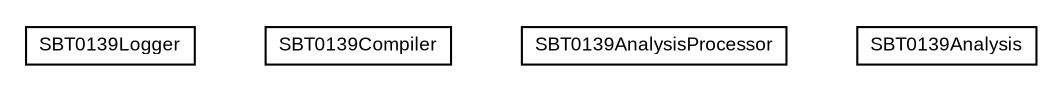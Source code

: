 #!/usr/local/bin/dot
#
# Class diagram 
# Generated by UMLGraph version R5_6-24-gf6e263 (http://www.umlgraph.org/)
#

digraph G {
	edge [fontname="arial",fontsize=10,labelfontname="arial",labelfontsize=10];
	node [fontname="arial",fontsize=10,shape=plaintext];
	nodesep=0.25;
	ranksep=0.5;
	// com.google.code.sbt.compiler.sbt0139.SBT0139Logger
	c0 [label=<<table title="com.google.code.sbt.compiler.sbt0139.SBT0139Logger" border="0" cellborder="1" cellspacing="0" cellpadding="2" port="p" href="./SBT0139Logger.html">
		<tr><td><table border="0" cellspacing="0" cellpadding="1">
<tr><td align="center" balign="center"> SBT0139Logger </td></tr>
		</table></td></tr>
		</table>>, URL="./SBT0139Logger.html", fontname="arial", fontcolor="black", fontsize=9.0];
	// com.google.code.sbt.compiler.sbt0139.SBT0139Compiler
	c1 [label=<<table title="com.google.code.sbt.compiler.sbt0139.SBT0139Compiler" border="0" cellborder="1" cellspacing="0" cellpadding="2" port="p" href="./SBT0139Compiler.html">
		<tr><td><table border="0" cellspacing="0" cellpadding="1">
<tr><td align="center" balign="center"> SBT0139Compiler </td></tr>
		</table></td></tr>
		</table>>, URL="./SBT0139Compiler.html", fontname="arial", fontcolor="black", fontsize=9.0];
	// com.google.code.sbt.compiler.sbt0139.SBT0139AnalysisProcessor
	c2 [label=<<table title="com.google.code.sbt.compiler.sbt0139.SBT0139AnalysisProcessor" border="0" cellborder="1" cellspacing="0" cellpadding="2" port="p" href="./SBT0139AnalysisProcessor.html">
		<tr><td><table border="0" cellspacing="0" cellpadding="1">
<tr><td align="center" balign="center"> SBT0139AnalysisProcessor </td></tr>
		</table></td></tr>
		</table>>, URL="./SBT0139AnalysisProcessor.html", fontname="arial", fontcolor="black", fontsize=9.0];
	// com.google.code.sbt.compiler.sbt0139.SBT0139Analysis
	c3 [label=<<table title="com.google.code.sbt.compiler.sbt0139.SBT0139Analysis" border="0" cellborder="1" cellspacing="0" cellpadding="2" port="p" href="./SBT0139Analysis.html">
		<tr><td><table border="0" cellspacing="0" cellpadding="1">
<tr><td align="center" balign="center"> SBT0139Analysis </td></tr>
		</table></td></tr>
		</table>>, URL="./SBT0139Analysis.html", fontname="arial", fontcolor="black", fontsize=9.0];
}

